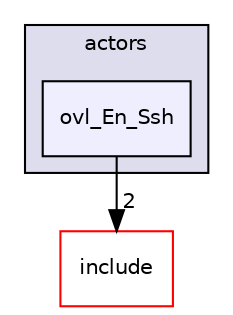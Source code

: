 digraph "src/overlays/actors/ovl_En_Ssh" {
  compound=true
  node [ fontsize="10", fontname="Helvetica"];
  edge [ labelfontsize="10", labelfontname="Helvetica"];
  subgraph clusterdir_e93473484be31ce7bcb356bd643a22f8 {
    graph [ bgcolor="#ddddee", pencolor="black", label="actors" fontname="Helvetica", fontsize="10", URL="dir_e93473484be31ce7bcb356bd643a22f8.html"]
  dir_59f6ecfd8ccf39bf92543e937e0850d8 [shape=box, label="ovl_En_Ssh", style="filled", fillcolor="#eeeeff", pencolor="black", URL="dir_59f6ecfd8ccf39bf92543e937e0850d8.html"];
  }
  dir_d44c64559bbebec7f509842c48db8b23 [shape=box label="include" fillcolor="white" style="filled" color="red" URL="dir_d44c64559bbebec7f509842c48db8b23.html"];
  dir_59f6ecfd8ccf39bf92543e937e0850d8->dir_d44c64559bbebec7f509842c48db8b23 [headlabel="2", labeldistance=1.5 headhref="dir_000348_000000.html"];
}
